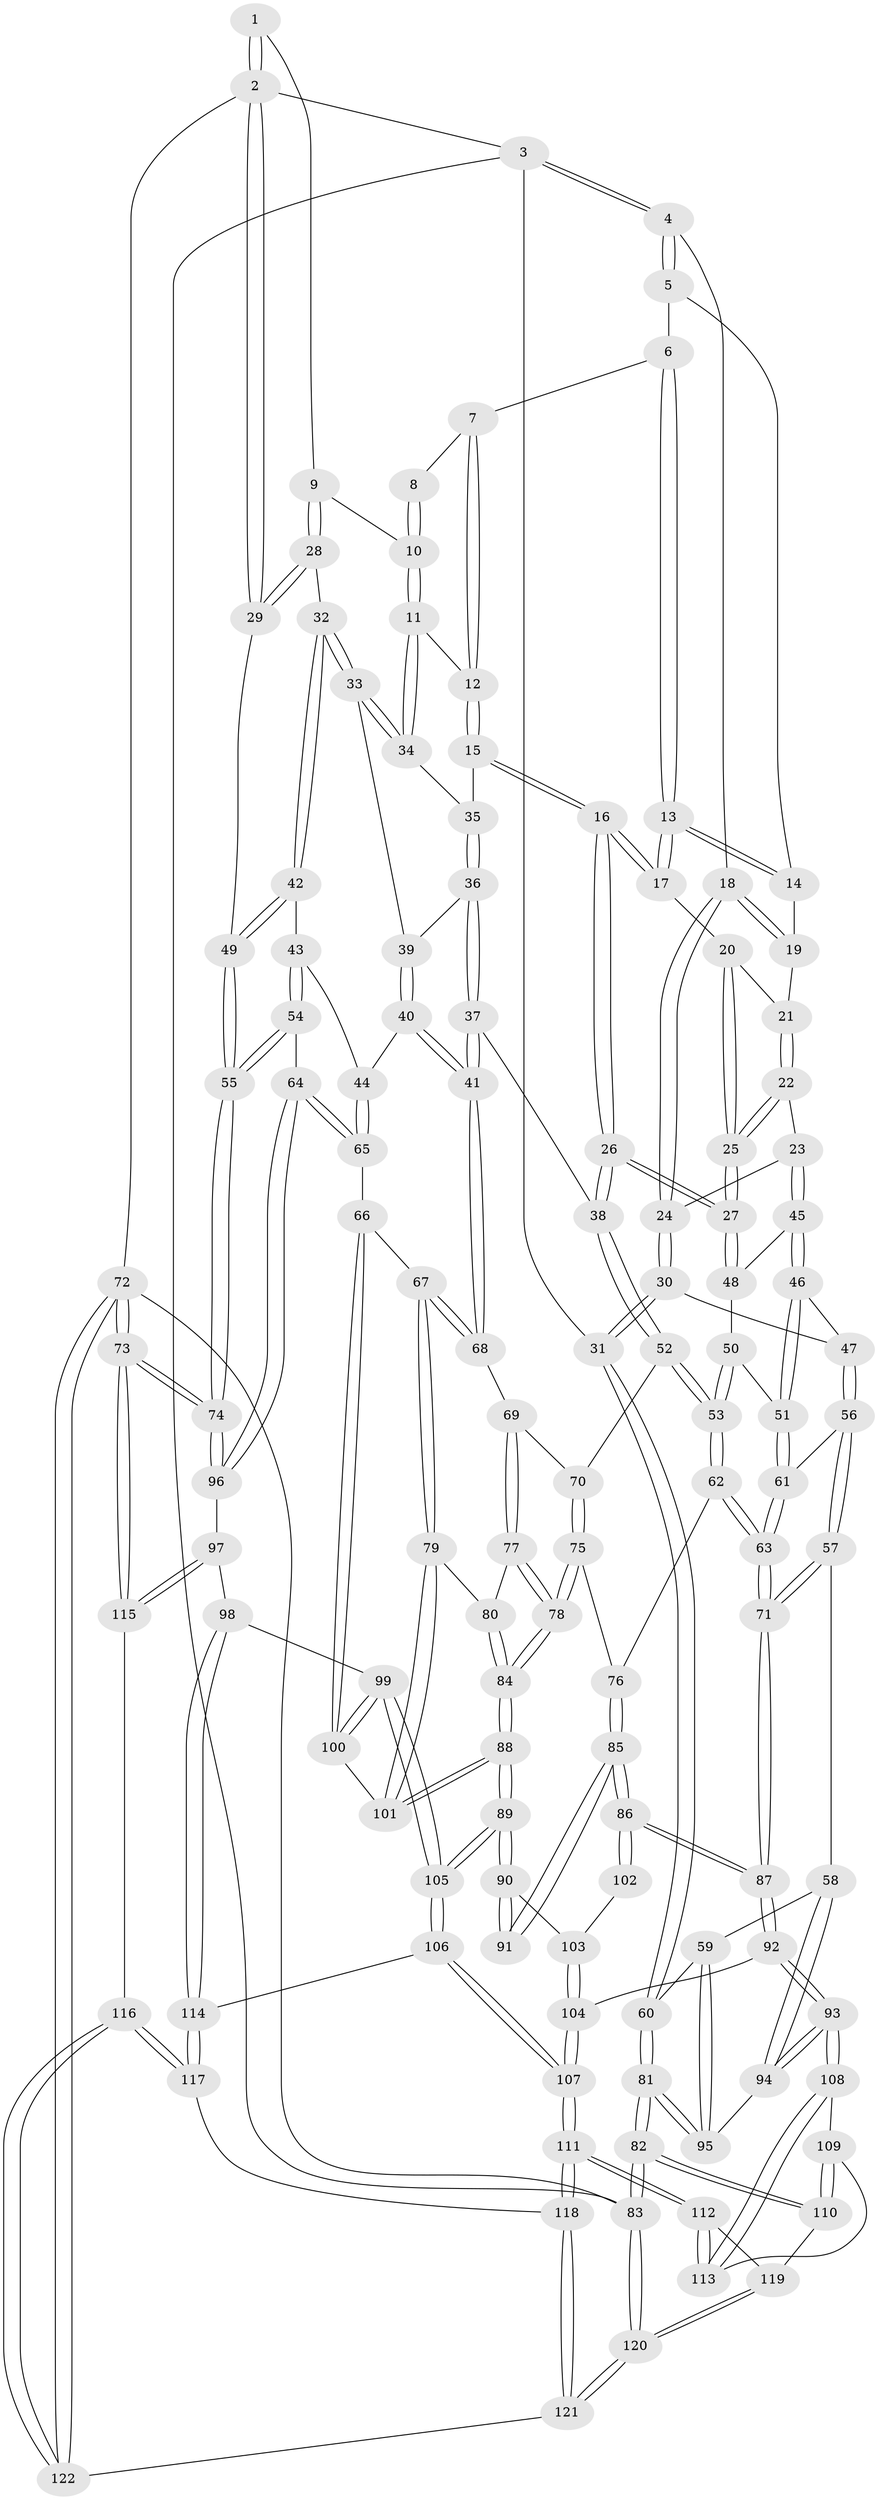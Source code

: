// Generated by graph-tools (version 1.1) at 2025/51/03/09/25 03:51:09]
// undirected, 122 vertices, 302 edges
graph export_dot {
graph [start="1"]
  node [color=gray90,style=filled];
  1 [pos="+0.841053527646766+0"];
  2 [pos="+1+0"];
  3 [pos="+0+0"];
  4 [pos="+0+0"];
  5 [pos="+0.33901034025542026+0"];
  6 [pos="+0.49176535681459677+0"];
  7 [pos="+0.5230139411248146+0"];
  8 [pos="+0.5814502079463325+0"];
  9 [pos="+0.8448993150841227+0.07562691191638418"];
  10 [pos="+0.6936859287831982+0.07894213961001681"];
  11 [pos="+0.6934155069249727+0.07960926647765376"];
  12 [pos="+0.5545951129464828+0.12557930377502588"];
  13 [pos="+0.44359373651163675+0.07449066938530627"];
  14 [pos="+0.32291457671946655+0.06375765031094022"];
  15 [pos="+0.5437730480058867+0.1412238419217474"];
  16 [pos="+0.4898960304591327+0.18419307127177598"];
  17 [pos="+0.44383067211163757+0.0992586812693859"];
  18 [pos="+0.1764920984592919+0.08182702302683849"];
  19 [pos="+0.3176486753241888+0.08364749833103283"];
  20 [pos="+0.35285545093593806+0.11878524936375001"];
  21 [pos="+0.32689761970274467+0.11227834132016275"];
  22 [pos="+0.28507277906657763+0.1844546802539351"];
  23 [pos="+0.2540906874184542+0.19826982309580074"];
  24 [pos="+0.18056229295613366+0.13770854553319556"];
  25 [pos="+0.41051190749904304+0.22797187507757677"];
  26 [pos="+0.4784106751456447+0.24282077115567502"];
  27 [pos="+0.43369244952435704+0.24275874491100546"];
  28 [pos="+0.8821890673126723+0.1132818845786745"];
  29 [pos="+1+0"];
  30 [pos="+0.0440722883421748+0.2512589328571202"];
  31 [pos="+0+0.1987240336784834"];
  32 [pos="+0.8781273016448263+0.20125110931914952"];
  33 [pos="+0.6999378217391193+0.18863454501954677"];
  34 [pos="+0.6940660221426226+0.15164177504694476"];
  35 [pos="+0.5949201936348598+0.1628166763834025"];
  36 [pos="+0.6388973996252966+0.22208957250880945"];
  37 [pos="+0.5469307952123365+0.28539470863410343"];
  38 [pos="+0.5113046760500123+0.2874002838908927"];
  39 [pos="+0.6954088858189756+0.1987755407996608"];
  40 [pos="+0.7305024250091886+0.3149887129770026"];
  41 [pos="+0.6946679968531475+0.3545588113375055"];
  42 [pos="+0.8820984985595886+0.2117038049641229"];
  43 [pos="+0.8826926909345845+0.25607467765339675"];
  44 [pos="+0.8233613776273608+0.3076379514703996"];
  45 [pos="+0.2509748780192233+0.2303361285736467"];
  46 [pos="+0.24543901649102703+0.2718545097962742"];
  47 [pos="+0.06955277614215019+0.27292213384877106"];
  48 [pos="+0.4030138129659859+0.26258803579175477"];
  49 [pos="+1+0.1530483456922294"];
  50 [pos="+0.36180366391999186+0.2912962000939884"];
  51 [pos="+0.2594360144080397+0.303322569905843"];
  52 [pos="+0.5069386406413827+0.31254029483139245"];
  53 [pos="+0.3640288764004789+0.4434257177135799"];
  54 [pos="+1+0.43380796729877796"];
  55 [pos="+1+0.4407561874897542"];
  56 [pos="+0.11273421916480454+0.35716601727909425"];
  57 [pos="+0.09089402252643718+0.4800403981755662"];
  58 [pos="+0.045619225558461415+0.4930389553955076"];
  59 [pos="+0.02955716508245025+0.49563730631987846"];
  60 [pos="+0+0.4806556090990522"];
  61 [pos="+0.24967962150121986+0.36572532558050064"];
  62 [pos="+0.35704250218292494+0.4541375285816895"];
  63 [pos="+0.2902730616638651+0.4699937400995314"];
  64 [pos="+0.9304945493285769+0.49199772283520343"];
  65 [pos="+0.8423962407021589+0.4851424884344254"];
  66 [pos="+0.8280504736273883+0.49070791519914453"];
  67 [pos="+0.783488913702519+0.4978600609619458"];
  68 [pos="+0.6927940888080812+0.4225708925950821"];
  69 [pos="+0.6766909168824665+0.4297965397037164"];
  70 [pos="+0.5467466721214528+0.4253941712000813"];
  71 [pos="+0.24219142496567883+0.5366568048200581"];
  72 [pos="+1+1"];
  73 [pos="+1+0.8676597872162354"];
  74 [pos="+1+0.7073170478582717"];
  75 [pos="+0.5236311625966786+0.4899808165531351"];
  76 [pos="+0.45808956261897105+0.51301748158923"];
  77 [pos="+0.6397978460312783+0.4919738673095912"];
  78 [pos="+0.5776421250331574+0.5378721511301816"];
  79 [pos="+0.7706682915041837+0.5178106107197618"];
  80 [pos="+0.6632715965433587+0.5326297197000507"];
  81 [pos="+0+0.7886978772930084"];
  82 [pos="+0+0.8840281628253808"];
  83 [pos="+0+1"];
  84 [pos="+0.6072471331979428+0.6229054903088833"];
  85 [pos="+0.45508210417858364+0.5612197160183845"];
  86 [pos="+0.260958893404592+0.607764558528942"];
  87 [pos="+0.24786713979193553+0.6083820092523844"];
  88 [pos="+0.6161681688587527+0.678662242748776"];
  89 [pos="+0.5955294225908583+0.7163014934020473"];
  90 [pos="+0.5138561785790663+0.6548477917099267"];
  91 [pos="+0.46058213268659204+0.6061820186353227"];
  92 [pos="+0.24665666061317976+0.6152581331417025"];
  93 [pos="+0.16167935433326486+0.6995968045355555"];
  94 [pos="+0.13499431195787423+0.6960849505968248"];
  95 [pos="+0.07297030985431509+0.6950885000487251"];
  96 [pos="+0.905081633250125+0.7167983033534827"];
  97 [pos="+0.8858931860651452+0.7268034093442992"];
  98 [pos="+0.8799002947809537+0.7251439151922324"];
  99 [pos="+0.875179505731851+0.7222584635517151"];
  100 [pos="+0.8490772964024708+0.6941381031261432"];
  101 [pos="+0.7273214881806951+0.6192787425567309"];
  102 [pos="+0.44108009412661897+0.615362898183455"];
  103 [pos="+0.3864530185633279+0.6887851178729331"];
  104 [pos="+0.35423925888664115+0.7203770594492033"];
  105 [pos="+0.5932862202192721+0.7535501751791231"];
  106 [pos="+0.5915440581983922+0.7603751752135829"];
  107 [pos="+0.4334087559345202+0.8877044880055244"];
  108 [pos="+0.1657996429114464+0.7255022246265633"];
  109 [pos="+0.04669687437075398+0.8670728121357989"];
  110 [pos="+0+0.8928389565001938"];
  111 [pos="+0.4200969677341993+0.9163573383868778"];
  112 [pos="+0.23815076105477187+0.8750806433262018"];
  113 [pos="+0.22003255367721564+0.8547471076886609"];
  114 [pos="+0.7045582326849363+0.8521462679564643"];
  115 [pos="+0.8911835502621677+0.8603876357774455"];
  116 [pos="+0.8138136548378327+1"];
  117 [pos="+0.78237076777895+0.9769888871439352"];
  118 [pos="+0.4207767963401392+0.9206508208161154"];
  119 [pos="+0.14432305266585563+0.9724878733873978"];
  120 [pos="+0.15431303228763574+1"];
  121 [pos="+0.43028240458181777+1"];
  122 [pos="+0.8705644641135668+1"];
  1 -- 2;
  1 -- 2;
  1 -- 9;
  2 -- 3;
  2 -- 29;
  2 -- 29;
  2 -- 72;
  3 -- 4;
  3 -- 4;
  3 -- 31;
  3 -- 83;
  4 -- 5;
  4 -- 5;
  4 -- 18;
  5 -- 6;
  5 -- 14;
  6 -- 7;
  6 -- 13;
  6 -- 13;
  7 -- 8;
  7 -- 12;
  7 -- 12;
  8 -- 10;
  8 -- 10;
  9 -- 10;
  9 -- 28;
  9 -- 28;
  10 -- 11;
  10 -- 11;
  11 -- 12;
  11 -- 34;
  11 -- 34;
  12 -- 15;
  12 -- 15;
  13 -- 14;
  13 -- 14;
  13 -- 17;
  13 -- 17;
  14 -- 19;
  15 -- 16;
  15 -- 16;
  15 -- 35;
  16 -- 17;
  16 -- 17;
  16 -- 26;
  16 -- 26;
  17 -- 20;
  18 -- 19;
  18 -- 19;
  18 -- 24;
  18 -- 24;
  19 -- 21;
  20 -- 21;
  20 -- 25;
  20 -- 25;
  21 -- 22;
  21 -- 22;
  22 -- 23;
  22 -- 25;
  22 -- 25;
  23 -- 24;
  23 -- 45;
  23 -- 45;
  24 -- 30;
  24 -- 30;
  25 -- 27;
  25 -- 27;
  26 -- 27;
  26 -- 27;
  26 -- 38;
  26 -- 38;
  27 -- 48;
  27 -- 48;
  28 -- 29;
  28 -- 29;
  28 -- 32;
  29 -- 49;
  30 -- 31;
  30 -- 31;
  30 -- 47;
  31 -- 60;
  31 -- 60;
  32 -- 33;
  32 -- 33;
  32 -- 42;
  32 -- 42;
  33 -- 34;
  33 -- 34;
  33 -- 39;
  34 -- 35;
  35 -- 36;
  35 -- 36;
  36 -- 37;
  36 -- 37;
  36 -- 39;
  37 -- 38;
  37 -- 41;
  37 -- 41;
  38 -- 52;
  38 -- 52;
  39 -- 40;
  39 -- 40;
  40 -- 41;
  40 -- 41;
  40 -- 44;
  41 -- 68;
  41 -- 68;
  42 -- 43;
  42 -- 49;
  42 -- 49;
  43 -- 44;
  43 -- 54;
  43 -- 54;
  44 -- 65;
  44 -- 65;
  45 -- 46;
  45 -- 46;
  45 -- 48;
  46 -- 47;
  46 -- 51;
  46 -- 51;
  47 -- 56;
  47 -- 56;
  48 -- 50;
  49 -- 55;
  49 -- 55;
  50 -- 51;
  50 -- 53;
  50 -- 53;
  51 -- 61;
  51 -- 61;
  52 -- 53;
  52 -- 53;
  52 -- 70;
  53 -- 62;
  53 -- 62;
  54 -- 55;
  54 -- 55;
  54 -- 64;
  55 -- 74;
  55 -- 74;
  56 -- 57;
  56 -- 57;
  56 -- 61;
  57 -- 58;
  57 -- 71;
  57 -- 71;
  58 -- 59;
  58 -- 94;
  58 -- 94;
  59 -- 60;
  59 -- 95;
  59 -- 95;
  60 -- 81;
  60 -- 81;
  61 -- 63;
  61 -- 63;
  62 -- 63;
  62 -- 63;
  62 -- 76;
  63 -- 71;
  63 -- 71;
  64 -- 65;
  64 -- 65;
  64 -- 96;
  64 -- 96;
  65 -- 66;
  66 -- 67;
  66 -- 100;
  66 -- 100;
  67 -- 68;
  67 -- 68;
  67 -- 79;
  67 -- 79;
  68 -- 69;
  69 -- 70;
  69 -- 77;
  69 -- 77;
  70 -- 75;
  70 -- 75;
  71 -- 87;
  71 -- 87;
  72 -- 73;
  72 -- 73;
  72 -- 122;
  72 -- 122;
  72 -- 83;
  73 -- 74;
  73 -- 74;
  73 -- 115;
  73 -- 115;
  74 -- 96;
  74 -- 96;
  75 -- 76;
  75 -- 78;
  75 -- 78;
  76 -- 85;
  76 -- 85;
  77 -- 78;
  77 -- 78;
  77 -- 80;
  78 -- 84;
  78 -- 84;
  79 -- 80;
  79 -- 101;
  79 -- 101;
  80 -- 84;
  80 -- 84;
  81 -- 82;
  81 -- 82;
  81 -- 95;
  81 -- 95;
  82 -- 83;
  82 -- 83;
  82 -- 110;
  82 -- 110;
  83 -- 120;
  83 -- 120;
  84 -- 88;
  84 -- 88;
  85 -- 86;
  85 -- 86;
  85 -- 91;
  85 -- 91;
  86 -- 87;
  86 -- 87;
  86 -- 102;
  86 -- 102;
  87 -- 92;
  87 -- 92;
  88 -- 89;
  88 -- 89;
  88 -- 101;
  88 -- 101;
  89 -- 90;
  89 -- 90;
  89 -- 105;
  89 -- 105;
  90 -- 91;
  90 -- 91;
  90 -- 103;
  92 -- 93;
  92 -- 93;
  92 -- 104;
  93 -- 94;
  93 -- 94;
  93 -- 108;
  93 -- 108;
  94 -- 95;
  96 -- 97;
  97 -- 98;
  97 -- 115;
  97 -- 115;
  98 -- 99;
  98 -- 114;
  98 -- 114;
  99 -- 100;
  99 -- 100;
  99 -- 105;
  99 -- 105;
  100 -- 101;
  102 -- 103;
  103 -- 104;
  103 -- 104;
  104 -- 107;
  104 -- 107;
  105 -- 106;
  105 -- 106;
  106 -- 107;
  106 -- 107;
  106 -- 114;
  107 -- 111;
  107 -- 111;
  108 -- 109;
  108 -- 113;
  108 -- 113;
  109 -- 110;
  109 -- 110;
  109 -- 113;
  110 -- 119;
  111 -- 112;
  111 -- 112;
  111 -- 118;
  111 -- 118;
  112 -- 113;
  112 -- 113;
  112 -- 119;
  114 -- 117;
  114 -- 117;
  115 -- 116;
  116 -- 117;
  116 -- 117;
  116 -- 122;
  116 -- 122;
  117 -- 118;
  118 -- 121;
  118 -- 121;
  119 -- 120;
  119 -- 120;
  120 -- 121;
  120 -- 121;
  121 -- 122;
}
